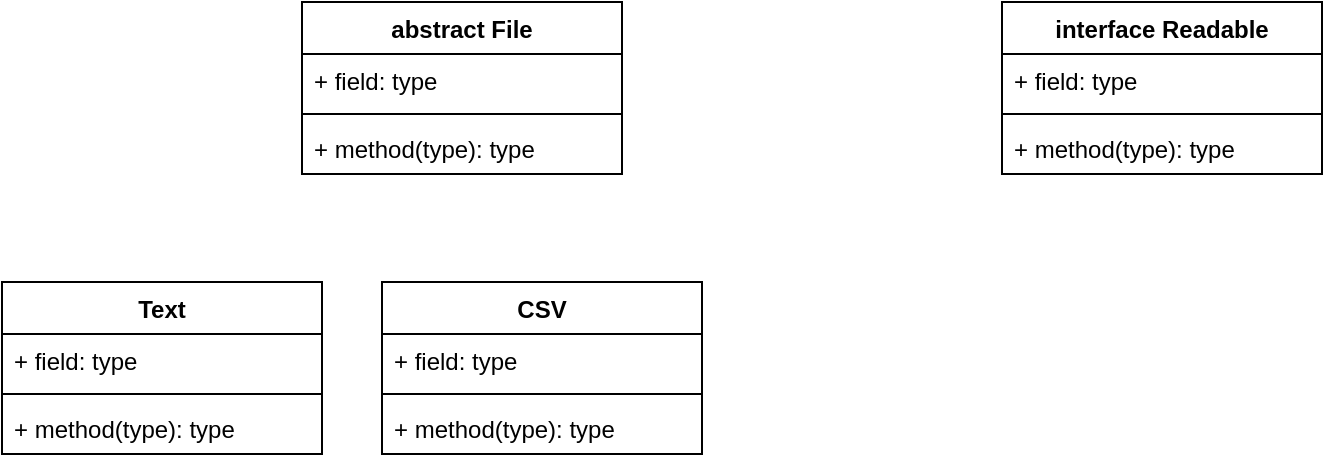 <mxfile version="28.2.5">
  <diagram name="Page-1" id="u2SopwbE8h4PYmCXjlX8">
    <mxGraphModel dx="1093" dy="685" grid="1" gridSize="10" guides="1" tooltips="1" connect="1" arrows="1" fold="1" page="1" pageScale="1" pageWidth="850" pageHeight="1100" math="0" shadow="0">
      <root>
        <mxCell id="0" />
        <mxCell id="1" parent="0" />
        <mxCell id="9BVfm8UpbF87KvIW-x25-1" value="abstract File" style="swimlane;fontStyle=1;align=center;verticalAlign=top;childLayout=stackLayout;horizontal=1;startSize=26;horizontalStack=0;resizeParent=1;resizeParentMax=0;resizeLast=0;collapsible=1;marginBottom=0;whiteSpace=wrap;html=1;" vertex="1" parent="1">
          <mxGeometry x="180" y="30" width="160" height="86" as="geometry" />
        </mxCell>
        <mxCell id="9BVfm8UpbF87KvIW-x25-2" value="+ field: type" style="text;strokeColor=none;fillColor=none;align=left;verticalAlign=top;spacingLeft=4;spacingRight=4;overflow=hidden;rotatable=0;points=[[0,0.5],[1,0.5]];portConstraint=eastwest;whiteSpace=wrap;html=1;" vertex="1" parent="9BVfm8UpbF87KvIW-x25-1">
          <mxGeometry y="26" width="160" height="26" as="geometry" />
        </mxCell>
        <mxCell id="9BVfm8UpbF87KvIW-x25-3" value="" style="line;strokeWidth=1;fillColor=none;align=left;verticalAlign=middle;spacingTop=-1;spacingLeft=3;spacingRight=3;rotatable=0;labelPosition=right;points=[];portConstraint=eastwest;strokeColor=inherit;" vertex="1" parent="9BVfm8UpbF87KvIW-x25-1">
          <mxGeometry y="52" width="160" height="8" as="geometry" />
        </mxCell>
        <mxCell id="9BVfm8UpbF87KvIW-x25-4" value="+ method(type): type" style="text;strokeColor=none;fillColor=none;align=left;verticalAlign=top;spacingLeft=4;spacingRight=4;overflow=hidden;rotatable=0;points=[[0,0.5],[1,0.5]];portConstraint=eastwest;whiteSpace=wrap;html=1;" vertex="1" parent="9BVfm8UpbF87KvIW-x25-1">
          <mxGeometry y="60" width="160" height="26" as="geometry" />
        </mxCell>
        <mxCell id="9BVfm8UpbF87KvIW-x25-5" value="Text" style="swimlane;fontStyle=1;align=center;verticalAlign=top;childLayout=stackLayout;horizontal=1;startSize=26;horizontalStack=0;resizeParent=1;resizeParentMax=0;resizeLast=0;collapsible=1;marginBottom=0;whiteSpace=wrap;html=1;" vertex="1" parent="1">
          <mxGeometry x="30" y="170" width="160" height="86" as="geometry" />
        </mxCell>
        <mxCell id="9BVfm8UpbF87KvIW-x25-6" value="+ field: type" style="text;strokeColor=none;fillColor=none;align=left;verticalAlign=top;spacingLeft=4;spacingRight=4;overflow=hidden;rotatable=0;points=[[0,0.5],[1,0.5]];portConstraint=eastwest;whiteSpace=wrap;html=1;" vertex="1" parent="9BVfm8UpbF87KvIW-x25-5">
          <mxGeometry y="26" width="160" height="26" as="geometry" />
        </mxCell>
        <mxCell id="9BVfm8UpbF87KvIW-x25-7" value="" style="line;strokeWidth=1;fillColor=none;align=left;verticalAlign=middle;spacingTop=-1;spacingLeft=3;spacingRight=3;rotatable=0;labelPosition=right;points=[];portConstraint=eastwest;strokeColor=inherit;" vertex="1" parent="9BVfm8UpbF87KvIW-x25-5">
          <mxGeometry y="52" width="160" height="8" as="geometry" />
        </mxCell>
        <mxCell id="9BVfm8UpbF87KvIW-x25-8" value="+ method(type): type" style="text;strokeColor=none;fillColor=none;align=left;verticalAlign=top;spacingLeft=4;spacingRight=4;overflow=hidden;rotatable=0;points=[[0,0.5],[1,0.5]];portConstraint=eastwest;whiteSpace=wrap;html=1;" vertex="1" parent="9BVfm8UpbF87KvIW-x25-5">
          <mxGeometry y="60" width="160" height="26" as="geometry" />
        </mxCell>
        <mxCell id="9BVfm8UpbF87KvIW-x25-9" value="CSV" style="swimlane;fontStyle=1;align=center;verticalAlign=top;childLayout=stackLayout;horizontal=1;startSize=26;horizontalStack=0;resizeParent=1;resizeParentMax=0;resizeLast=0;collapsible=1;marginBottom=0;whiteSpace=wrap;html=1;" vertex="1" parent="1">
          <mxGeometry x="220" y="170" width="160" height="86" as="geometry" />
        </mxCell>
        <mxCell id="9BVfm8UpbF87KvIW-x25-10" value="+ field: type" style="text;strokeColor=none;fillColor=none;align=left;verticalAlign=top;spacingLeft=4;spacingRight=4;overflow=hidden;rotatable=0;points=[[0,0.5],[1,0.5]];portConstraint=eastwest;whiteSpace=wrap;html=1;" vertex="1" parent="9BVfm8UpbF87KvIW-x25-9">
          <mxGeometry y="26" width="160" height="26" as="geometry" />
        </mxCell>
        <mxCell id="9BVfm8UpbF87KvIW-x25-11" value="" style="line;strokeWidth=1;fillColor=none;align=left;verticalAlign=middle;spacingTop=-1;spacingLeft=3;spacingRight=3;rotatable=0;labelPosition=right;points=[];portConstraint=eastwest;strokeColor=inherit;" vertex="1" parent="9BVfm8UpbF87KvIW-x25-9">
          <mxGeometry y="52" width="160" height="8" as="geometry" />
        </mxCell>
        <mxCell id="9BVfm8UpbF87KvIW-x25-12" value="+ method(type): type" style="text;strokeColor=none;fillColor=none;align=left;verticalAlign=top;spacingLeft=4;spacingRight=4;overflow=hidden;rotatable=0;points=[[0,0.5],[1,0.5]];portConstraint=eastwest;whiteSpace=wrap;html=1;" vertex="1" parent="9BVfm8UpbF87KvIW-x25-9">
          <mxGeometry y="60" width="160" height="26" as="geometry" />
        </mxCell>
        <mxCell id="9BVfm8UpbF87KvIW-x25-14" value="interface Readable" style="swimlane;fontStyle=1;align=center;verticalAlign=top;childLayout=stackLayout;horizontal=1;startSize=26;horizontalStack=0;resizeParent=1;resizeParentMax=0;resizeLast=0;collapsible=1;marginBottom=0;whiteSpace=wrap;html=1;" vertex="1" parent="1">
          <mxGeometry x="530" y="30" width="160" height="86" as="geometry" />
        </mxCell>
        <mxCell id="9BVfm8UpbF87KvIW-x25-15" value="+ field: type" style="text;strokeColor=none;fillColor=none;align=left;verticalAlign=top;spacingLeft=4;spacingRight=4;overflow=hidden;rotatable=0;points=[[0,0.5],[1,0.5]];portConstraint=eastwest;whiteSpace=wrap;html=1;" vertex="1" parent="9BVfm8UpbF87KvIW-x25-14">
          <mxGeometry y="26" width="160" height="26" as="geometry" />
        </mxCell>
        <mxCell id="9BVfm8UpbF87KvIW-x25-16" value="" style="line;strokeWidth=1;fillColor=none;align=left;verticalAlign=middle;spacingTop=-1;spacingLeft=3;spacingRight=3;rotatable=0;labelPosition=right;points=[];portConstraint=eastwest;strokeColor=inherit;" vertex="1" parent="9BVfm8UpbF87KvIW-x25-14">
          <mxGeometry y="52" width="160" height="8" as="geometry" />
        </mxCell>
        <mxCell id="9BVfm8UpbF87KvIW-x25-17" value="+ method(type): type" style="text;strokeColor=none;fillColor=none;align=left;verticalAlign=top;spacingLeft=4;spacingRight=4;overflow=hidden;rotatable=0;points=[[0,0.5],[1,0.5]];portConstraint=eastwest;whiteSpace=wrap;html=1;" vertex="1" parent="9BVfm8UpbF87KvIW-x25-14">
          <mxGeometry y="60" width="160" height="26" as="geometry" />
        </mxCell>
      </root>
    </mxGraphModel>
  </diagram>
</mxfile>
